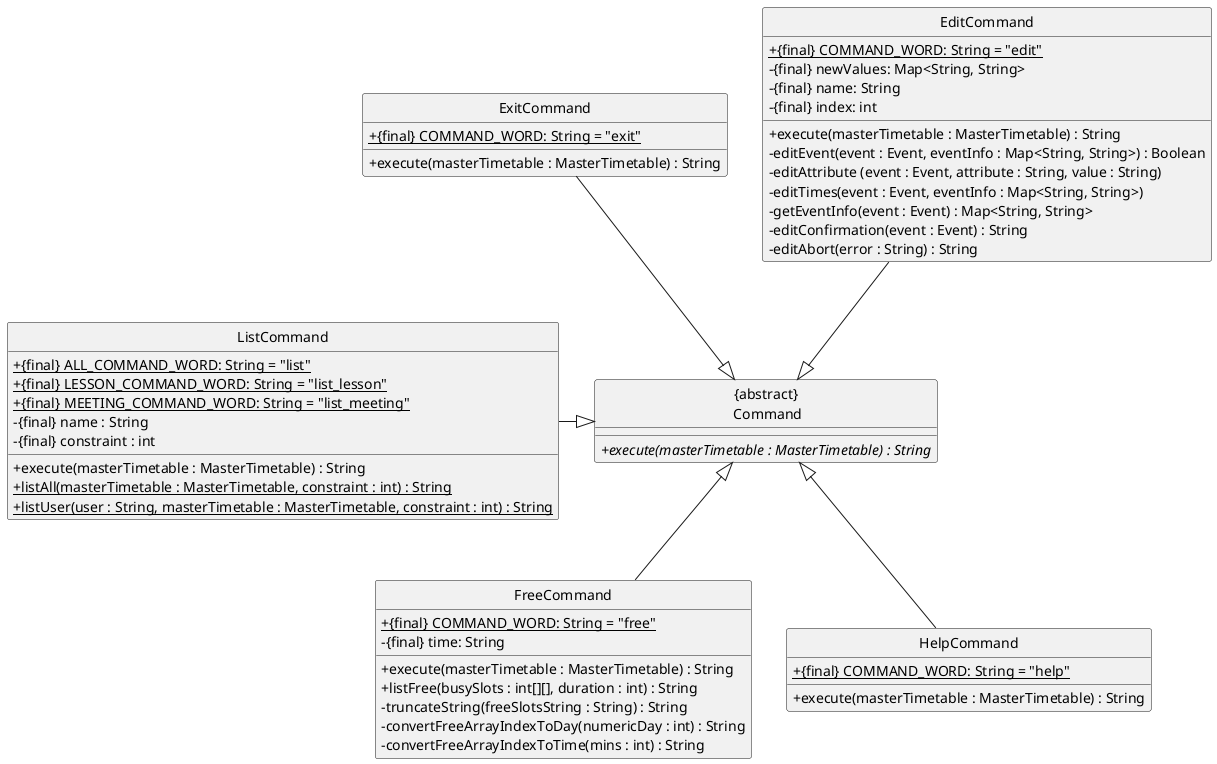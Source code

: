 @startuml
'https://plantuml.com/class-diagram

hide circle
skinparam classAttributeIconSize 0

"{abstract}\n Command" <|-up- EditCommand
"{abstract}\n Command" <|-up- ExitCommand
"{abstract}\n Command" <|-- FreeCommand
"{abstract}\n Command" <|-- HelpCommand
"{abstract}\n Command" <|-left- ListCommand

class "{abstract}\n Command" {
+ {abstract} execute(masterTimetable : MasterTimetable) : String
}

class EditCommand {
+ {static} {final} COMMAND_WORD: String = "edit"
- {final} newValues: Map<String, String>
- {final} name: String
- {final} index: int
+ execute(masterTimetable : MasterTimetable) : String
- editEvent(event : Event, eventInfo : Map<String, String>) : Boolean
- editAttribute (event : Event, attribute : String, value : String)
- editTimes(event : Event, eventInfo : Map<String, String>)
- getEventInfo(event : Event) : Map<String, String>
- editConfirmation(event : Event) : String
- editAbort(error : String) : String
}

class ExitCommand {
+ {static} {final} COMMAND_WORD: String = "exit"
+ execute(masterTimetable : MasterTimetable) : String
}

class FreeCommand {
+ {static} {final} COMMAND_WORD: String = "free"
- {final} time: String
+ execute(masterTimetable : MasterTimetable) : String
+ listFree(busySlots : int[][], duration : int) : String
- truncateString(freeSlotsString : String) : String
- convertFreeArrayIndexToDay(numericDay : int) : String
- convertFreeArrayIndexToTime(mins : int) : String
}

class HelpCommand {
+ {static} {final} COMMAND_WORD: String = "help"
+ execute(masterTimetable : MasterTimetable) : String
}

class ListCommand {
+ {static} {final} ALL_COMMAND_WORD: String = "list"
+ {static} {final} LESSON_COMMAND_WORD: String = "list_lesson"
+ {static} {final} MEETING_COMMAND_WORD: String = "list_meeting"
- {final} name : String
- {final} constraint : int
+ execute(masterTimetable : MasterTimetable) : String
+ {static} listAll(masterTimetable : MasterTimetable, constraint : int) : String
+ {static} listUser(user : String, masterTimetable : MasterTimetable, constraint : int) : String
}

@enduml